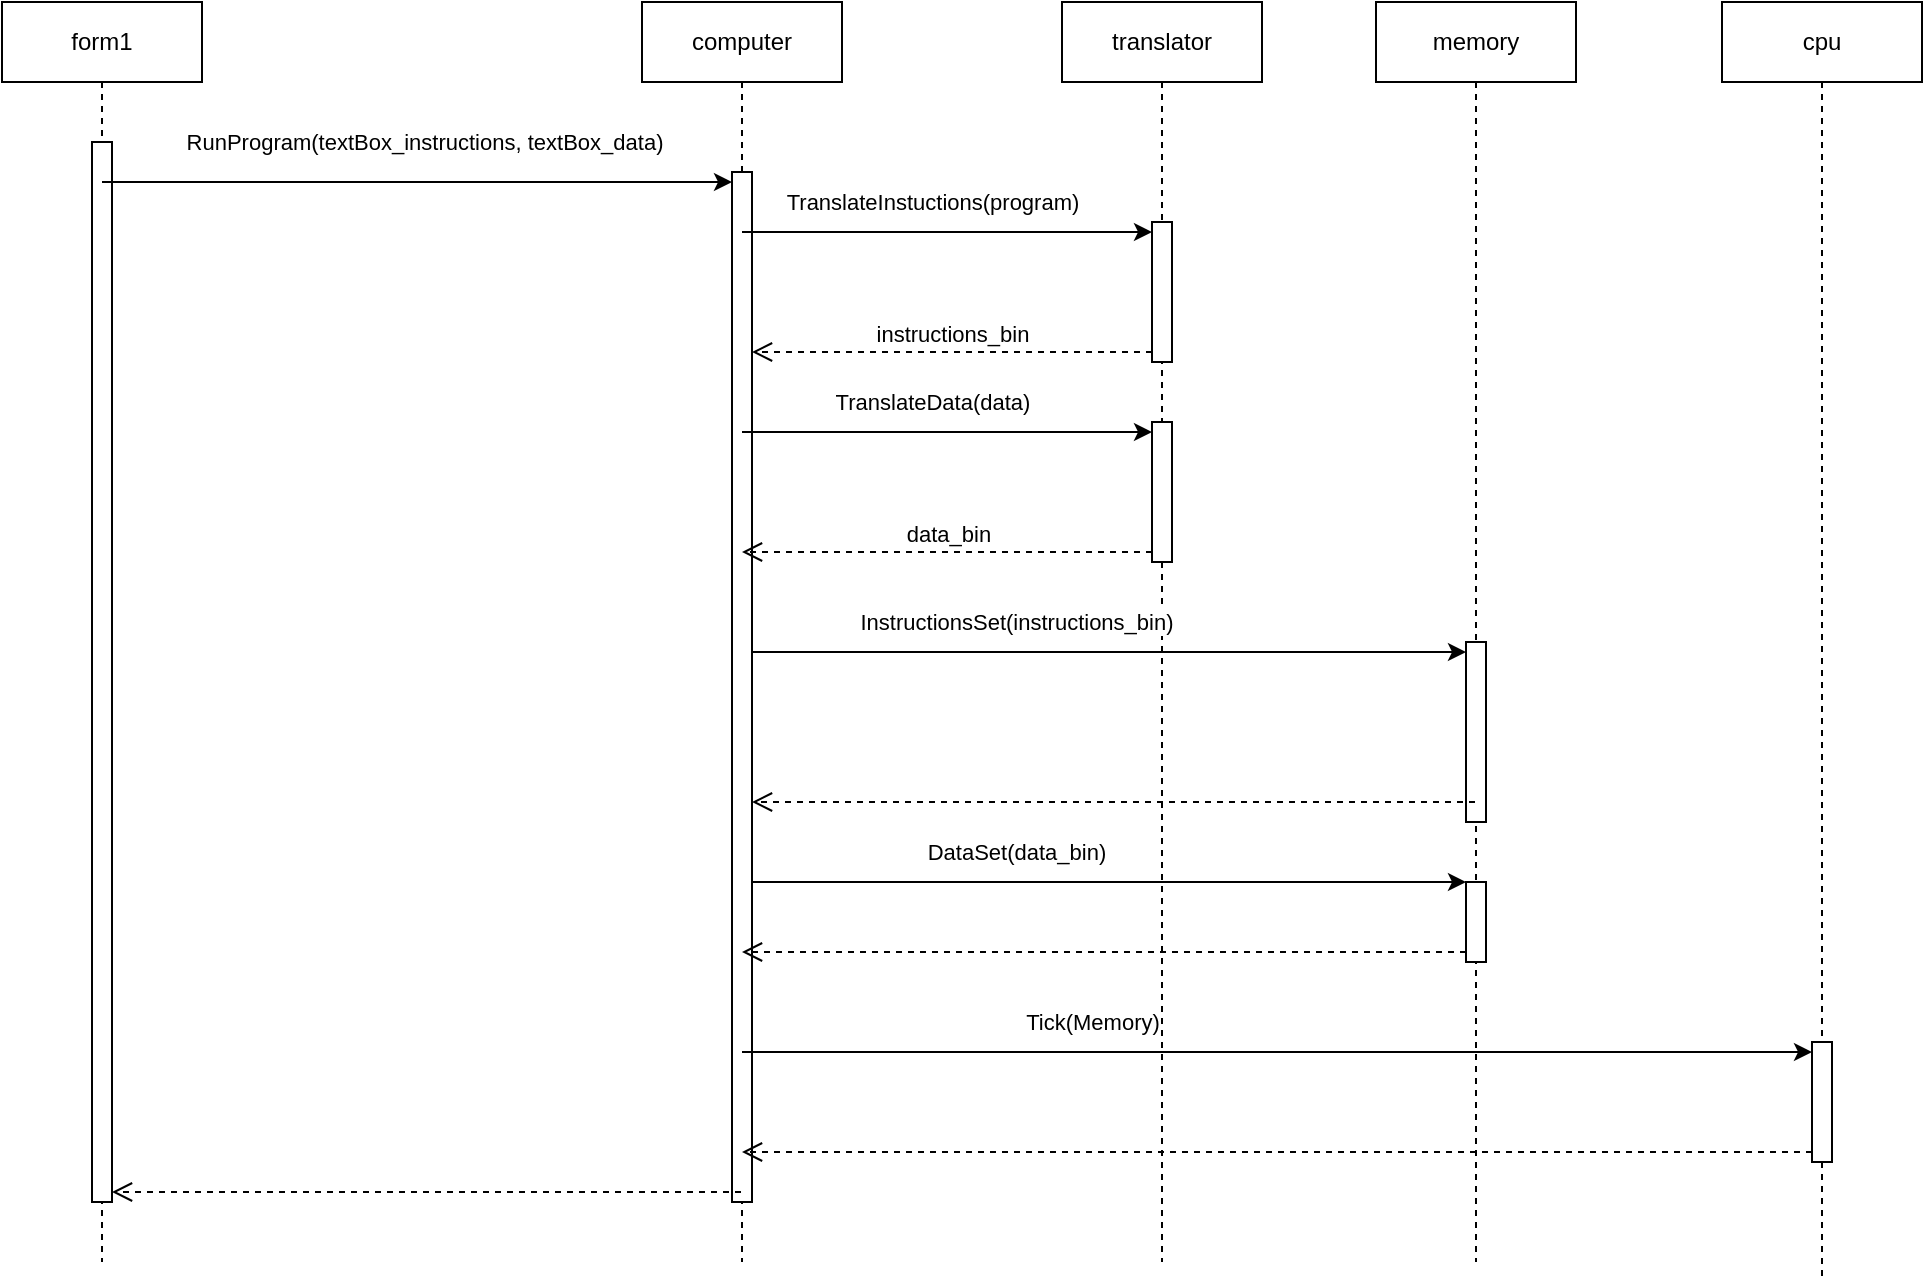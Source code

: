 <mxfile version="26.1.3">
  <diagram name="Страница — 1" id="uie0Gv6szrArpt2RQjtr">
    <mxGraphModel dx="1435" dy="952" grid="1" gridSize="10" guides="1" tooltips="1" connect="1" arrows="1" fold="1" page="1" pageScale="1" pageWidth="827" pageHeight="1169" math="0" shadow="0">
      <root>
        <mxCell id="0" />
        <mxCell id="1" parent="0" />
        <mxCell id="7oG1OJpiZa8VUTS969EB-7" value="form1" style="shape=umlLifeline;perimeter=lifelinePerimeter;whiteSpace=wrap;html=1;container=1;dropTarget=0;collapsible=0;recursiveResize=0;outlineConnect=0;portConstraint=eastwest;newEdgeStyle={&quot;curved&quot;:0,&quot;rounded&quot;:0};" vertex="1" parent="1">
          <mxGeometry x="40" y="80" width="100" height="630" as="geometry" />
        </mxCell>
        <mxCell id="7oG1OJpiZa8VUTS969EB-6" value="" style="html=1;points=[[0,0,0,0,5],[0,1,0,0,-5],[1,0,0,0,5],[1,1,0,0,-5]];perimeter=orthogonalPerimeter;outlineConnect=0;targetShapes=umlLifeline;portConstraint=eastwest;newEdgeStyle={&quot;curved&quot;:0,&quot;rounded&quot;:0};" vertex="1" parent="7oG1OJpiZa8VUTS969EB-7">
          <mxGeometry x="45" y="70" width="10" height="530" as="geometry" />
        </mxCell>
        <mxCell id="7oG1OJpiZa8VUTS969EB-8" value="computer" style="shape=umlLifeline;perimeter=lifelinePerimeter;whiteSpace=wrap;html=1;container=1;dropTarget=0;collapsible=0;recursiveResize=0;outlineConnect=0;portConstraint=eastwest;newEdgeStyle={&quot;curved&quot;:0,&quot;rounded&quot;:0};" vertex="1" parent="1">
          <mxGeometry x="360" y="80" width="100" height="630" as="geometry" />
        </mxCell>
        <mxCell id="7oG1OJpiZa8VUTS969EB-9" value="" style="html=1;points=[[0,0,0,0,5],[0,1,0,0,-5],[1,0,0,0,5],[1,1,0,0,-5]];perimeter=orthogonalPerimeter;outlineConnect=0;targetShapes=umlLifeline;portConstraint=eastwest;newEdgeStyle={&quot;curved&quot;:0,&quot;rounded&quot;:0};" vertex="1" parent="7oG1OJpiZa8VUTS969EB-8">
          <mxGeometry x="45" y="85" width="10" height="515" as="geometry" />
        </mxCell>
        <mxCell id="7oG1OJpiZa8VUTS969EB-11" value="" style="endArrow=classic;html=1;rounded=0;entryX=0;entryY=0;entryDx=0;entryDy=5;entryPerimeter=0;" edge="1" parent="1" source="7oG1OJpiZa8VUTS969EB-7" target="7oG1OJpiZa8VUTS969EB-9">
          <mxGeometry width="50" height="50" relative="1" as="geometry">
            <mxPoint x="130" y="180" as="sourcePoint" />
            <mxPoint x="200" y="200" as="targetPoint" />
          </mxGeometry>
        </mxCell>
        <mxCell id="7oG1OJpiZa8VUTS969EB-12" value="RunProgram(textBox_instructions, textBox_data)" style="edgeLabel;html=1;align=center;verticalAlign=middle;resizable=0;points=[];" vertex="1" connectable="0" parent="7oG1OJpiZa8VUTS969EB-11">
          <mxGeometry x="-0.52" y="-1" relative="1" as="geometry">
            <mxPoint x="85" y="-21" as="offset" />
          </mxGeometry>
        </mxCell>
        <mxCell id="7oG1OJpiZa8VUTS969EB-13" value="translator" style="shape=umlLifeline;perimeter=lifelinePerimeter;whiteSpace=wrap;html=1;container=1;dropTarget=0;collapsible=0;recursiveResize=0;outlineConnect=0;portConstraint=eastwest;newEdgeStyle={&quot;curved&quot;:0,&quot;rounded&quot;:0};" vertex="1" parent="1">
          <mxGeometry x="570" y="80" width="100" height="630" as="geometry" />
        </mxCell>
        <mxCell id="7oG1OJpiZa8VUTS969EB-14" value="" style="html=1;points=[[0,0,0,0,5],[0,1,0,0,-5],[1,0,0,0,5],[1,1,0,0,-5]];perimeter=orthogonalPerimeter;outlineConnect=0;targetShapes=umlLifeline;portConstraint=eastwest;newEdgeStyle={&quot;curved&quot;:0,&quot;rounded&quot;:0};" vertex="1" parent="7oG1OJpiZa8VUTS969EB-13">
          <mxGeometry x="45" y="110" width="10" height="70" as="geometry" />
        </mxCell>
        <mxCell id="7oG1OJpiZa8VUTS969EB-25" value="" style="html=1;points=[[0,0,0,0,5],[0,1,0,0,-5],[1,0,0,0,5],[1,1,0,0,-5]];perimeter=orthogonalPerimeter;outlineConnect=0;targetShapes=umlLifeline;portConstraint=eastwest;newEdgeStyle={&quot;curved&quot;:0,&quot;rounded&quot;:0};" vertex="1" parent="7oG1OJpiZa8VUTS969EB-13">
          <mxGeometry x="45" y="210" width="10" height="70" as="geometry" />
        </mxCell>
        <mxCell id="7oG1OJpiZa8VUTS969EB-15" value="" style="endArrow=classic;html=1;rounded=0;entryX=0;entryY=0;entryDx=0;entryDy=5;entryPerimeter=0;" edge="1" parent="1" source="7oG1OJpiZa8VUTS969EB-8" target="7oG1OJpiZa8VUTS969EB-14">
          <mxGeometry width="50" height="50" relative="1" as="geometry">
            <mxPoint x="220" y="290" as="sourcePoint" />
            <mxPoint x="535" y="290" as="targetPoint" />
          </mxGeometry>
        </mxCell>
        <mxCell id="7oG1OJpiZa8VUTS969EB-16" value="TranslateInstuctions(program)" style="edgeLabel;html=1;align=center;verticalAlign=middle;resizable=0;points=[];" vertex="1" connectable="0" parent="7oG1OJpiZa8VUTS969EB-15">
          <mxGeometry x="-0.52" y="-1" relative="1" as="geometry">
            <mxPoint x="46" y="-16" as="offset" />
          </mxGeometry>
        </mxCell>
        <mxCell id="7oG1OJpiZa8VUTS969EB-17" value="memory" style="shape=umlLifeline;perimeter=lifelinePerimeter;whiteSpace=wrap;html=1;container=1;dropTarget=0;collapsible=0;recursiveResize=0;outlineConnect=0;portConstraint=eastwest;newEdgeStyle={&quot;curved&quot;:0,&quot;rounded&quot;:0};" vertex="1" parent="1">
          <mxGeometry x="727" y="80" width="100" height="630" as="geometry" />
        </mxCell>
        <mxCell id="7oG1OJpiZa8VUTS969EB-18" value="" style="html=1;points=[[0,0,0,0,5],[0,1,0,0,-5],[1,0,0,0,5],[1,1,0,0,-5]];perimeter=orthogonalPerimeter;outlineConnect=0;targetShapes=umlLifeline;portConstraint=eastwest;newEdgeStyle={&quot;curved&quot;:0,&quot;rounded&quot;:0};" vertex="1" parent="7oG1OJpiZa8VUTS969EB-17">
          <mxGeometry x="45" y="320" width="10" height="90" as="geometry" />
        </mxCell>
        <mxCell id="7oG1OJpiZa8VUTS969EB-33" value="" style="html=1;points=[[0,0,0,0,5],[0,1,0,0,-5],[1,0,0,0,5],[1,1,0,0,-5]];perimeter=orthogonalPerimeter;outlineConnect=0;targetShapes=umlLifeline;portConstraint=eastwest;newEdgeStyle={&quot;curved&quot;:0,&quot;rounded&quot;:0};" vertex="1" parent="7oG1OJpiZa8VUTS969EB-17">
          <mxGeometry x="45" y="440" width="10" height="40" as="geometry" />
        </mxCell>
        <mxCell id="7oG1OJpiZa8VUTS969EB-21" value="cpu" style="shape=umlLifeline;perimeter=lifelinePerimeter;whiteSpace=wrap;html=1;container=1;dropTarget=0;collapsible=0;recursiveResize=0;outlineConnect=0;portConstraint=eastwest;newEdgeStyle={&quot;curved&quot;:0,&quot;rounded&quot;:0};" vertex="1" parent="1">
          <mxGeometry x="900" y="80" width="100" height="640" as="geometry" />
        </mxCell>
        <mxCell id="7oG1OJpiZa8VUTS969EB-22" value="" style="html=1;points=[[0,0,0,0,5],[0,1,0,0,-5],[1,0,0,0,5],[1,1,0,0,-5]];perimeter=orthogonalPerimeter;outlineConnect=0;targetShapes=umlLifeline;portConstraint=eastwest;newEdgeStyle={&quot;curved&quot;:0,&quot;rounded&quot;:0};" vertex="1" parent="7oG1OJpiZa8VUTS969EB-21">
          <mxGeometry x="45" y="520" width="10" height="60" as="geometry" />
        </mxCell>
        <mxCell id="7oG1OJpiZa8VUTS969EB-23" value="instructions_bin" style="html=1;verticalAlign=bottom;endArrow=open;dashed=1;endSize=8;curved=0;rounded=0;exitX=0;exitY=1;exitDx=0;exitDy=-5;exitPerimeter=0;" edge="1" parent="1" source="7oG1OJpiZa8VUTS969EB-14" target="7oG1OJpiZa8VUTS969EB-9">
          <mxGeometry relative="1" as="geometry">
            <mxPoint x="540" y="260" as="sourcePoint" />
            <mxPoint x="460" y="260" as="targetPoint" />
          </mxGeometry>
        </mxCell>
        <mxCell id="7oG1OJpiZa8VUTS969EB-26" value="" style="endArrow=classic;html=1;rounded=0;entryX=0;entryY=0;entryDx=0;entryDy=5;entryPerimeter=0;" edge="1" parent="1" source="7oG1OJpiZa8VUTS969EB-8" target="7oG1OJpiZa8VUTS969EB-25">
          <mxGeometry width="50" height="50" relative="1" as="geometry">
            <mxPoint x="400" y="380" as="sourcePoint" />
            <mxPoint x="605" y="380" as="targetPoint" />
          </mxGeometry>
        </mxCell>
        <mxCell id="7oG1OJpiZa8VUTS969EB-27" value="TranslateData(data)" style="edgeLabel;html=1;align=center;verticalAlign=middle;resizable=0;points=[];" vertex="1" connectable="0" parent="7oG1OJpiZa8VUTS969EB-26">
          <mxGeometry x="-0.52" y="-1" relative="1" as="geometry">
            <mxPoint x="46" y="-16" as="offset" />
          </mxGeometry>
        </mxCell>
        <mxCell id="7oG1OJpiZa8VUTS969EB-28" value="data_bin" style="html=1;verticalAlign=bottom;endArrow=open;dashed=1;endSize=8;curved=0;rounded=0;exitX=0;exitY=1;exitDx=0;exitDy=-5;exitPerimeter=0;" edge="1" parent="1" source="7oG1OJpiZa8VUTS969EB-25" target="7oG1OJpiZa8VUTS969EB-8">
          <mxGeometry relative="1" as="geometry">
            <mxPoint x="630" y="410" as="sourcePoint" />
            <mxPoint x="430" y="410" as="targetPoint" />
          </mxGeometry>
        </mxCell>
        <mxCell id="7oG1OJpiZa8VUTS969EB-29" value="" style="endArrow=classic;html=1;rounded=0;entryX=0;entryY=0;entryDx=0;entryDy=5;entryPerimeter=0;" edge="1" parent="1" source="7oG1OJpiZa8VUTS969EB-9" target="7oG1OJpiZa8VUTS969EB-18">
          <mxGeometry width="50" height="50" relative="1" as="geometry">
            <mxPoint x="420" y="400" as="sourcePoint" />
            <mxPoint x="625" y="400" as="targetPoint" />
          </mxGeometry>
        </mxCell>
        <mxCell id="7oG1OJpiZa8VUTS969EB-30" value="InstructionsSet(instructions_bin)" style="edgeLabel;html=1;align=center;verticalAlign=middle;resizable=0;points=[];" vertex="1" connectable="0" parent="7oG1OJpiZa8VUTS969EB-29">
          <mxGeometry x="-0.52" y="-1" relative="1" as="geometry">
            <mxPoint x="46" y="-16" as="offset" />
          </mxGeometry>
        </mxCell>
        <mxCell id="7oG1OJpiZa8VUTS969EB-31" value="" style="html=1;verticalAlign=bottom;endArrow=open;dashed=1;endSize=8;curved=0;rounded=0;" edge="1" parent="1" source="7oG1OJpiZa8VUTS969EB-17">
          <mxGeometry x="0.001" relative="1" as="geometry">
            <mxPoint x="620" y="480" as="sourcePoint" />
            <mxPoint x="415" y="480" as="targetPoint" />
            <mxPoint as="offset" />
          </mxGeometry>
        </mxCell>
        <mxCell id="7oG1OJpiZa8VUTS969EB-34" value="" style="endArrow=classic;html=1;rounded=0;" edge="1" parent="1" source="7oG1OJpiZa8VUTS969EB-9" target="7oG1OJpiZa8VUTS969EB-33">
          <mxGeometry width="50" height="50" relative="1" as="geometry">
            <mxPoint x="420" y="530" as="sourcePoint" />
            <mxPoint x="767" y="530" as="targetPoint" />
          </mxGeometry>
        </mxCell>
        <mxCell id="7oG1OJpiZa8VUTS969EB-35" value="DataSet(data_bin)" style="edgeLabel;html=1;align=center;verticalAlign=middle;resizable=0;points=[];" vertex="1" connectable="0" parent="7oG1OJpiZa8VUTS969EB-34">
          <mxGeometry x="-0.52" y="-1" relative="1" as="geometry">
            <mxPoint x="46" y="-16" as="offset" />
          </mxGeometry>
        </mxCell>
        <mxCell id="7oG1OJpiZa8VUTS969EB-36" value="" style="html=1;verticalAlign=bottom;endArrow=open;dashed=1;endSize=8;curved=0;rounded=0;exitX=0;exitY=1;exitDx=0;exitDy=-5;exitPerimeter=0;" edge="1" parent="1" source="7oG1OJpiZa8VUTS969EB-33" target="7oG1OJpiZa8VUTS969EB-8">
          <mxGeometry x="0.001" relative="1" as="geometry">
            <mxPoint x="762" y="600" as="sourcePoint" />
            <mxPoint x="420" y="600" as="targetPoint" />
            <mxPoint as="offset" />
          </mxGeometry>
        </mxCell>
        <mxCell id="7oG1OJpiZa8VUTS969EB-37" value="" style="endArrow=classic;html=1;rounded=0;entryX=0;entryY=0;entryDx=0;entryDy=5;entryPerimeter=0;" edge="1" parent="1" source="7oG1OJpiZa8VUTS969EB-8" target="7oG1OJpiZa8VUTS969EB-22">
          <mxGeometry width="50" height="50" relative="1" as="geometry">
            <mxPoint x="380" y="610" as="sourcePoint" />
            <mxPoint x="914.5" y="610" as="targetPoint" />
          </mxGeometry>
        </mxCell>
        <mxCell id="7oG1OJpiZa8VUTS969EB-38" value="Tick(Memory)" style="edgeLabel;html=1;align=center;verticalAlign=middle;resizable=0;points=[];" vertex="1" connectable="0" parent="7oG1OJpiZa8VUTS969EB-37">
          <mxGeometry x="-0.52" y="-1" relative="1" as="geometry">
            <mxPoint x="46" y="-16" as="offset" />
          </mxGeometry>
        </mxCell>
        <mxCell id="7oG1OJpiZa8VUTS969EB-39" value="" style="html=1;verticalAlign=bottom;endArrow=open;dashed=1;endSize=8;curved=0;rounded=0;exitX=0;exitY=1;exitDx=0;exitDy=-5;exitPerimeter=0;" edge="1" parent="1" source="7oG1OJpiZa8VUTS969EB-22" target="7oG1OJpiZa8VUTS969EB-8">
          <mxGeometry x="0.001" relative="1" as="geometry">
            <mxPoint x="932" y="660" as="sourcePoint" />
            <mxPoint x="570" y="660" as="targetPoint" />
            <mxPoint as="offset" />
          </mxGeometry>
        </mxCell>
        <mxCell id="7oG1OJpiZa8VUTS969EB-40" value="" style="html=1;verticalAlign=bottom;endArrow=open;dashed=1;endSize=8;curved=0;rounded=0;entryX=1;entryY=1;entryDx=0;entryDy=-5;entryPerimeter=0;" edge="1" parent="1" source="7oG1OJpiZa8VUTS969EB-8" target="7oG1OJpiZa8VUTS969EB-6">
          <mxGeometry x="0.001" relative="1" as="geometry">
            <mxPoint x="372" y="670" as="sourcePoint" />
            <mxPoint x="160" y="670" as="targetPoint" />
            <mxPoint as="offset" />
          </mxGeometry>
        </mxCell>
      </root>
    </mxGraphModel>
  </diagram>
</mxfile>

